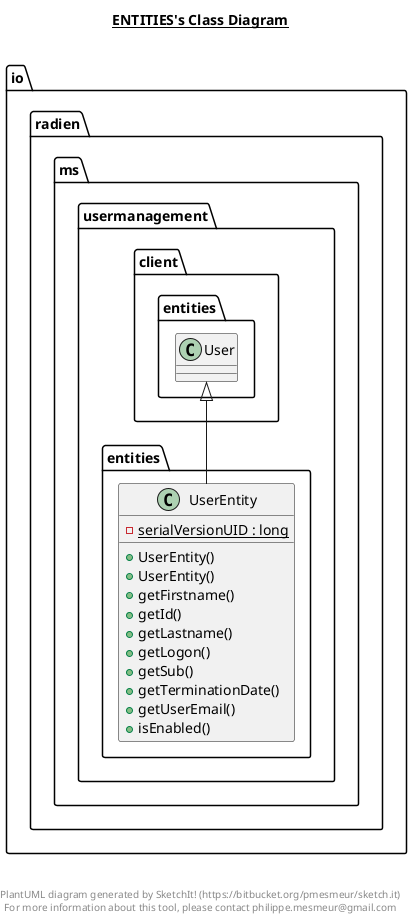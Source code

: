 @startuml

title __ENTITIES's Class Diagram__\n

  namespace io.radien.ms.usermanagement {
    namespace entities {
      class io.radien.ms.usermanagement.entities.UserEntity {
          {static} - serialVersionUID : long
          + UserEntity()
          + UserEntity()
          + getFirstname()
          + getId()
          + getLastname()
          + getLogon()
          + getSub()
          + getTerminationDate()
          + getUserEmail()
          + isEnabled()
      }
    }
  }
  

  io.radien.ms.usermanagement.entities.UserEntity -up-|> io.radien.ms.usermanagement.client.entities.User


right footer


PlantUML diagram generated by SketchIt! (https://bitbucket.org/pmesmeur/sketch.it)
For more information about this tool, please contact philippe.mesmeur@gmail.com
endfooter

@enduml

